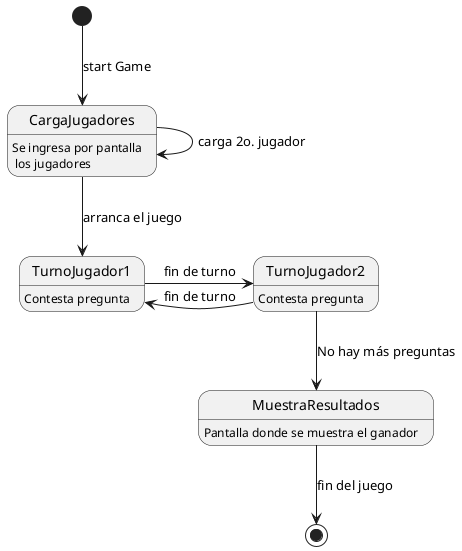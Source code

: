 @startuml

[*] --> CargaJugadores : start Game

CargaJugadores : Se ingresa por pantalla\n los jugadores
TurnoJugador1 : Contesta pregunta
TurnoJugador2 : Contesta pregunta
MuestraResultados : Pantalla donde se muestra el ganador

CargaJugadores --> CargaJugadores : carga 2o. jugador

CargaJugadores --> TurnoJugador1 : arranca el juego

TurnoJugador1 --right> TurnoJugador2 : fin de turno
TurnoJugador2 --left> TurnoJugador1 : fin de turno

TurnoJugador2 --down> MuestraResultados: No hay más preguntas

MuestraResultados --down> [*] : fin del juego

@enduml

